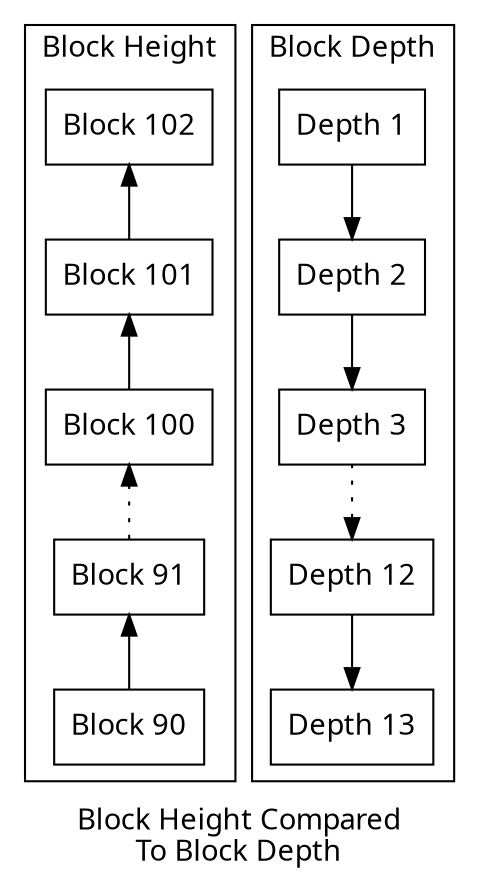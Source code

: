 digraph {
size=6.25;
rankdir=BT
node [ shape = "box", fontname="Sans" ]
edge [ fontname="Sans" ]
graph [ fontname="Sans" ]

subgraph cluster_height {
    h0 [ label = "Block 90" ]
    h1 [ label = "Block 91" ]
    h100 [ label = "Block 100" ]
    h101 [ label = "Block 101" ]
    h102 [ label = "Block 102" ]

    h0 -> h1
    h1 -> h100 [ style = dotted ];
    h100 -> h101 -> h102

    label = "Block Height"
    labelloc = b;
}

subgraph cluster_depth {
    edge [ dir = "back" ];

    d0 [ label = "Depth 13" ]
    d1 [ label = "Depth 12" ]
    d100 [ label = "Depth 3" ]
    d101 [ label = "Depth 2" ]
    d102 [ label = "Depth 1" ]

    d0 -> d1
    d1 -> d100 [ style = dotted];
    d100 -> d101 -> d102

    label = "Block Depth"
    labelloc = b;
}

label = "Block Height Compared\nTo Block Depth"
}
